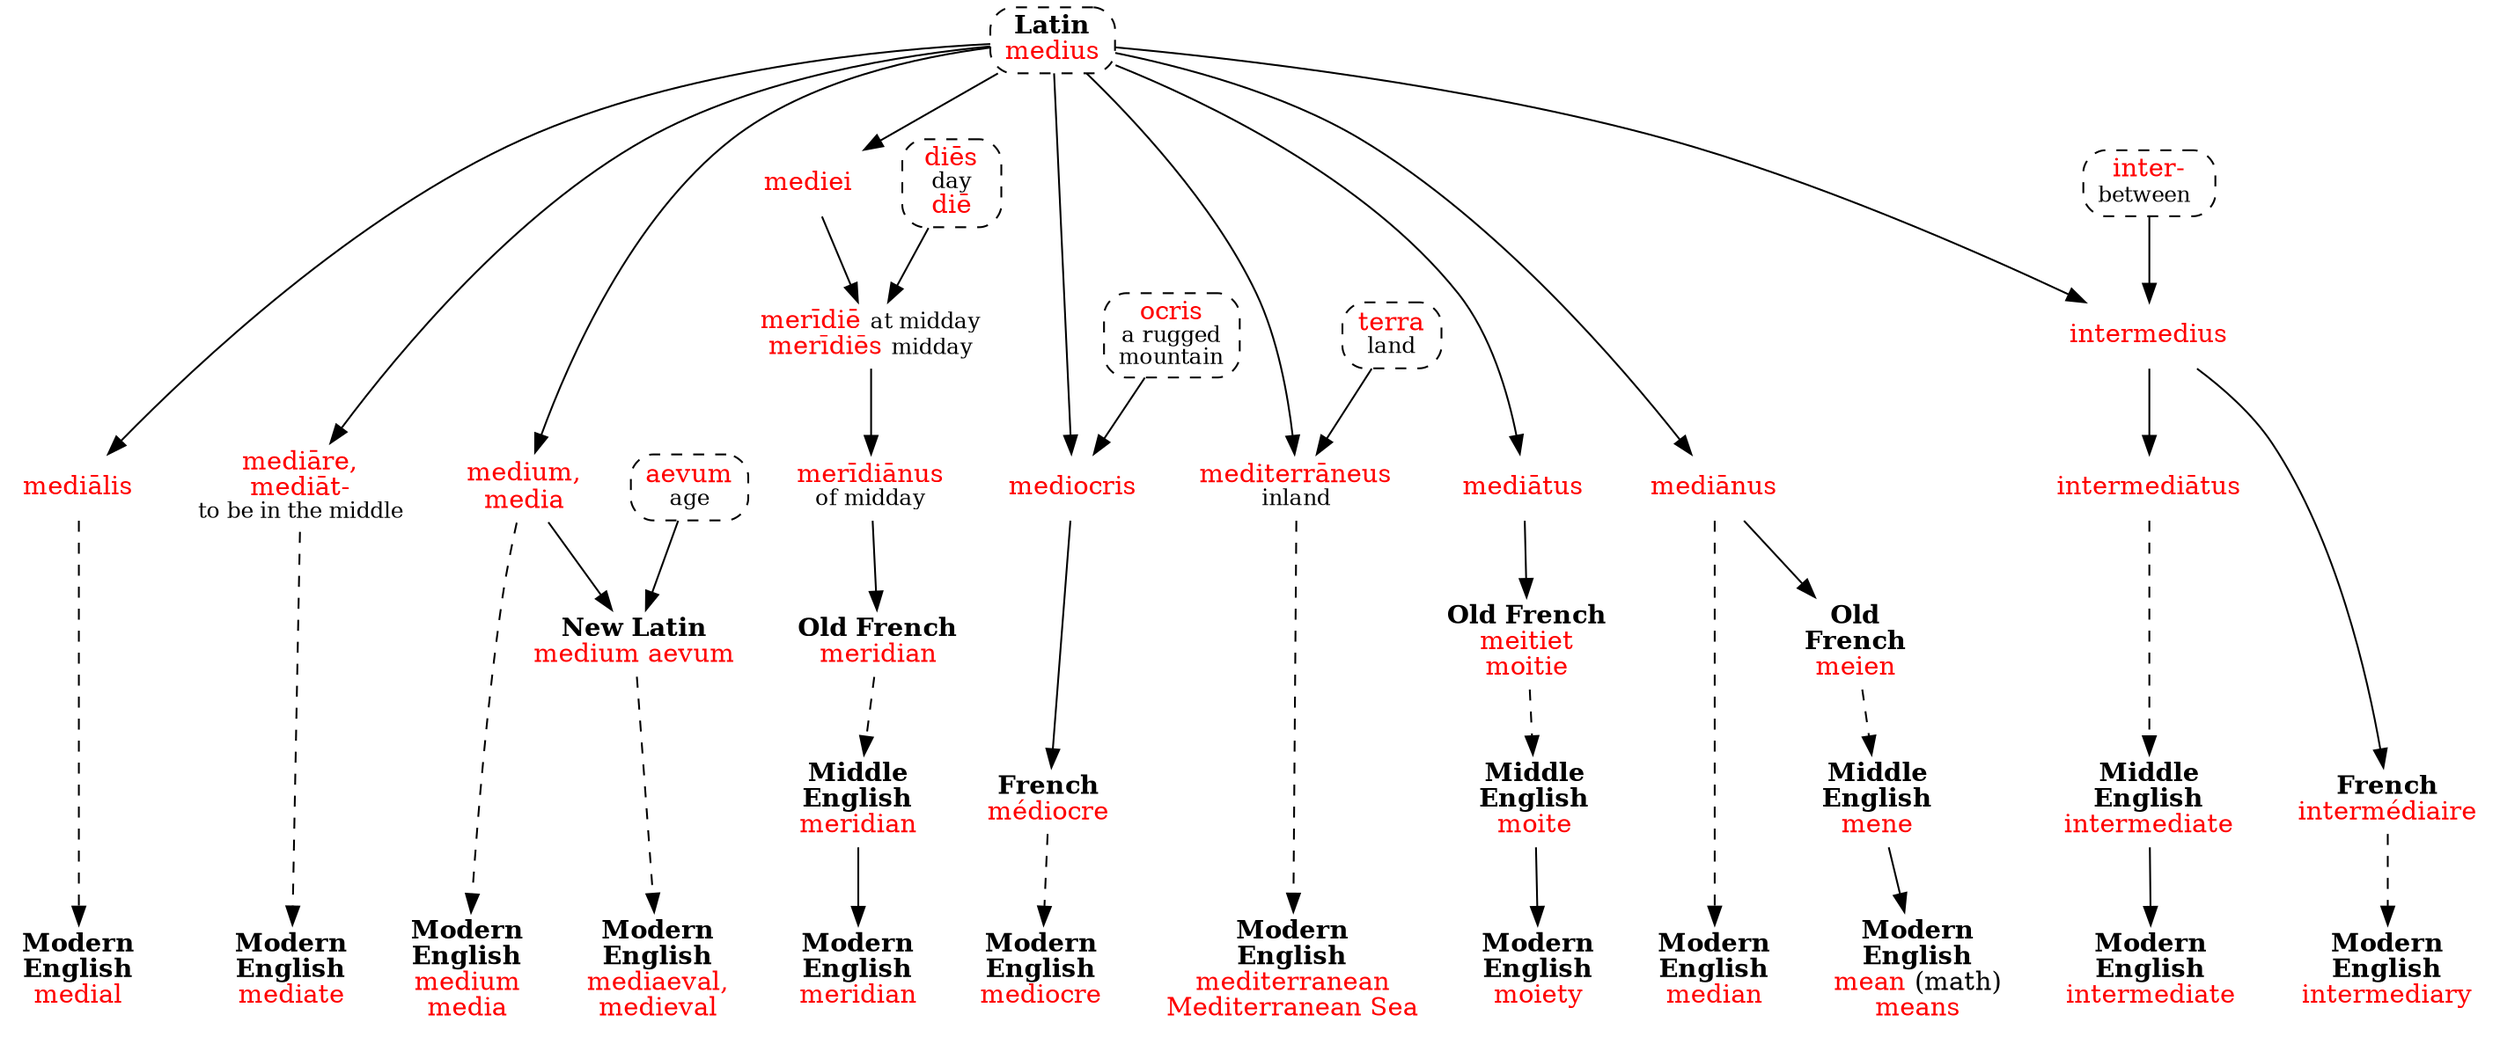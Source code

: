digraph {
node [shape=none];
mediusL [label=<<b>Latin</b><br/><font color="red">medius</font>> shape=box style="dashed,rounded" URL="medhyo-middle1.svg"];
mediusL -> { medialisL; mediareL; mediumL; medieiL; mediocrisL; mediterraneusL; mediatusL; medianusL;} // also intermediusL, listed below
/* medium */
mediumL -> medium [style=dashed];
mediumL [label=<<font color="red">medium,<br/>media</font>>];
medium [label=<<b>Modern<br/>English</b><br/><font color="red">medium<br/>media</font>>];
/* medial */
medialisL -> medialE [style=dashed];
medialisL [label=<<font color="red">mediālis</font>>];
medialE [label=<<b>Modern<br/>English</b><br/><font color="red">medial</font>>];
/* median */
medianusL -> median [style=dashed];
medianusL [label=<<font color="red">mediānus</font>>];
median [label=<<b>Modern<br/>English</b><br/><font color="red">median</font>>];
/* mediate (also mediant, music term) */
mediareL -> mediate [style=dashed];
mediareL [label=<<font color="red">mediāre,<br/>mediāt-</font><br/><font point-size="12">to be in the middle</font>>];
mediate [label=<<b>Modern<br/>English</b><br/><font color="red">mediate</font>>];
/* medieval */
{ mediumL; aevum } -> mediumaevum;
mediumaevum -> medieval [style=dashed];
aevum [label=<<font color="red">aevum</font><br/><font point-size="12">age</font>> shape=box style="dashed,rounded" URL="aiw-life2.svg"]; // see aiw-
mediumaevum [label=<<b>New Latin</b><br/><font color="red">medium aevum</font>>];
medieval [label=<<b>Modern<br/>English</b><br/><font color="red">mediaeval,<br/>medieval</font>>];
/* mediocre */
ocris -> mediocrisL -> mediocreF;
mediocreF -> mediocre [style=dashed];
ocris [label=<<font color="red">ocris</font><br/><font point-size="12">a rugged<br/>mountain</font>> shape=box style="dashed,rounded" URL="ak-sharp.svg"]; // see ak-
mediocrisL [label=<<font color="red">mediocris</font>>]; // does this mean mediocre?
mediocreF [label=<<b>French</b><br/><font color="red">m&eacute;diocre</font>>];
mediocre [label=<<b>Modern<br/>English</b><br/><font color="red">mediocre</font>>];
/* mediterranean */
terra -> mediterraneusL;
mediterraneusL -> mediterranean [style=dashed];
terra [label=<<font color="red">terra</font><br/><font point-size="12">land</font>> shape=box style="dashed,rounded" URL="ters-dry.svg"]; // see ters-
mediterraneusL [label=<<font color="red">mediterrāneus</font><br/><font point-size="12">inland</font>>];
mediterranean [label=<<b>Modern<br/>English</b><br/><font color="red">mediterranean<br/>Mediterranean Sea</font>>];
/* intermediate, intermediary */
{ inter; mediusL } -> intermediusL -> { intermediatusL; intermediaireF }
intermediatusL -> intermediateME [style=dashed];
intermediateME -> intermediate;
inter [label=<<font color="red">inter-</font><br/><font point-size="12">between</font> >shape=box style="dashed,rounded" URL="en-in3.svg"]; // se en
/* want inter, edge from medius swapped */
intermediusL [label=<<font color="red">intermedius</font>>];
intermediatusL [label=<<font color="red">intermediātus</font>>];
intermediateME [label=<<b>Middle<br/>English</b><br/><font color="red">intermediate</font>>];
intermediate [label=<<b>Modern<br/>English</b><br/><font color="red">intermediate</font>>];
intermediaireF -> intermediary [style=dashed];
intermediaireF [label=<<b>French</b><br/><font color="red">interm&eacute;diaire</font>>];
intermediary [label=<<b>Modern<br/>English</b><br/><font color="red">intermediary</font>>];
/* moiety */
mediatusL -> meitietOF;
meitietOF -> moiteME [style=dashed];
moiteME -> moiety;
mediatusL [label=<<font color="red">mediātus</font>>];
meitietOF [label=<<b>Old French</b><br/><font color="red">meitiet<br/>moitie</font>>];
moiteME [label=<<b>Middle<br/>English</b><br/><font color="red">moite</font>>];
moiety [label=<<b>Modern<br/>English</b><br/><font color="red">moiety</font>>];
/* mean, means */
medianusL -> meienOF;
meienOF -> meneME [style=dashed];
meneME -> mean;
medianusL [label=<<font color="red">mediānus</font>>];
meienOF [label=<<b>Old<br/>French</b><br/><font color="red">meien</font>>];
meneME [label=<<b>Middle<br/>English</b><br/><font color="red">mene</font>>];
mean [label=<<b>Modern<br/>English</b><br/><font color="red">mean </font>(math)<br/><font color="red">means</font>>];
/* meridian */
{ medieiL; dieL } -> meridieL -> meridianusL -> meridianOF; // more or less detail in the Latin?
meridianOF -> meridianME [style=dashed];
meridianME -> meridian;
medieiL [label=<<font color="red">mediei</font>>];
dieL [label=<<font color="red">diēs</font><br/><font point-size="12">day</font><br/><font color="red">diē</font>> shape=box style="dashed,rounded" URL="deiwos-god.svg"]; 
/* not sure about the format for an alternate form of a word */
meridieL [label=<<font color="red">merīdiē </font><font point-size="12">at midday</font><br/><font color="red">merīdiēs </font><font point-size="12">midday</font>>];
meridianusL [label=<<font color="red">merīdiānus</font><br/><font point-size="12">of midday</font>>];
meridianOF [label=<<b>Old French</b><br/><font color="red">meridian</font>>];
meridianME [label=<<b>Middle<br/>English</b><br/><font color="red">meridian</font>>];
meridian [label=<<b>Modern<br/>English</b><br/><font color="red">meridian</font>>];
{ rank=same; moiety; mean; meridian; medium; median; medialE; medieval; mediate; mediocre; mediterranean; intermediate; intermediary; }
{ rank=same; mediocrisL; mediterraneusL; medianusL; mediatusL; medialisL; mediareL; intermediatusL }
{ rank=same; intermediateME; meridianME; moiteME; meneME } // Middle English
{ rank=same; meridianOF; meitietOF } // Old French
{ rank=same; mediumL; aevum; meridianusL }
}
